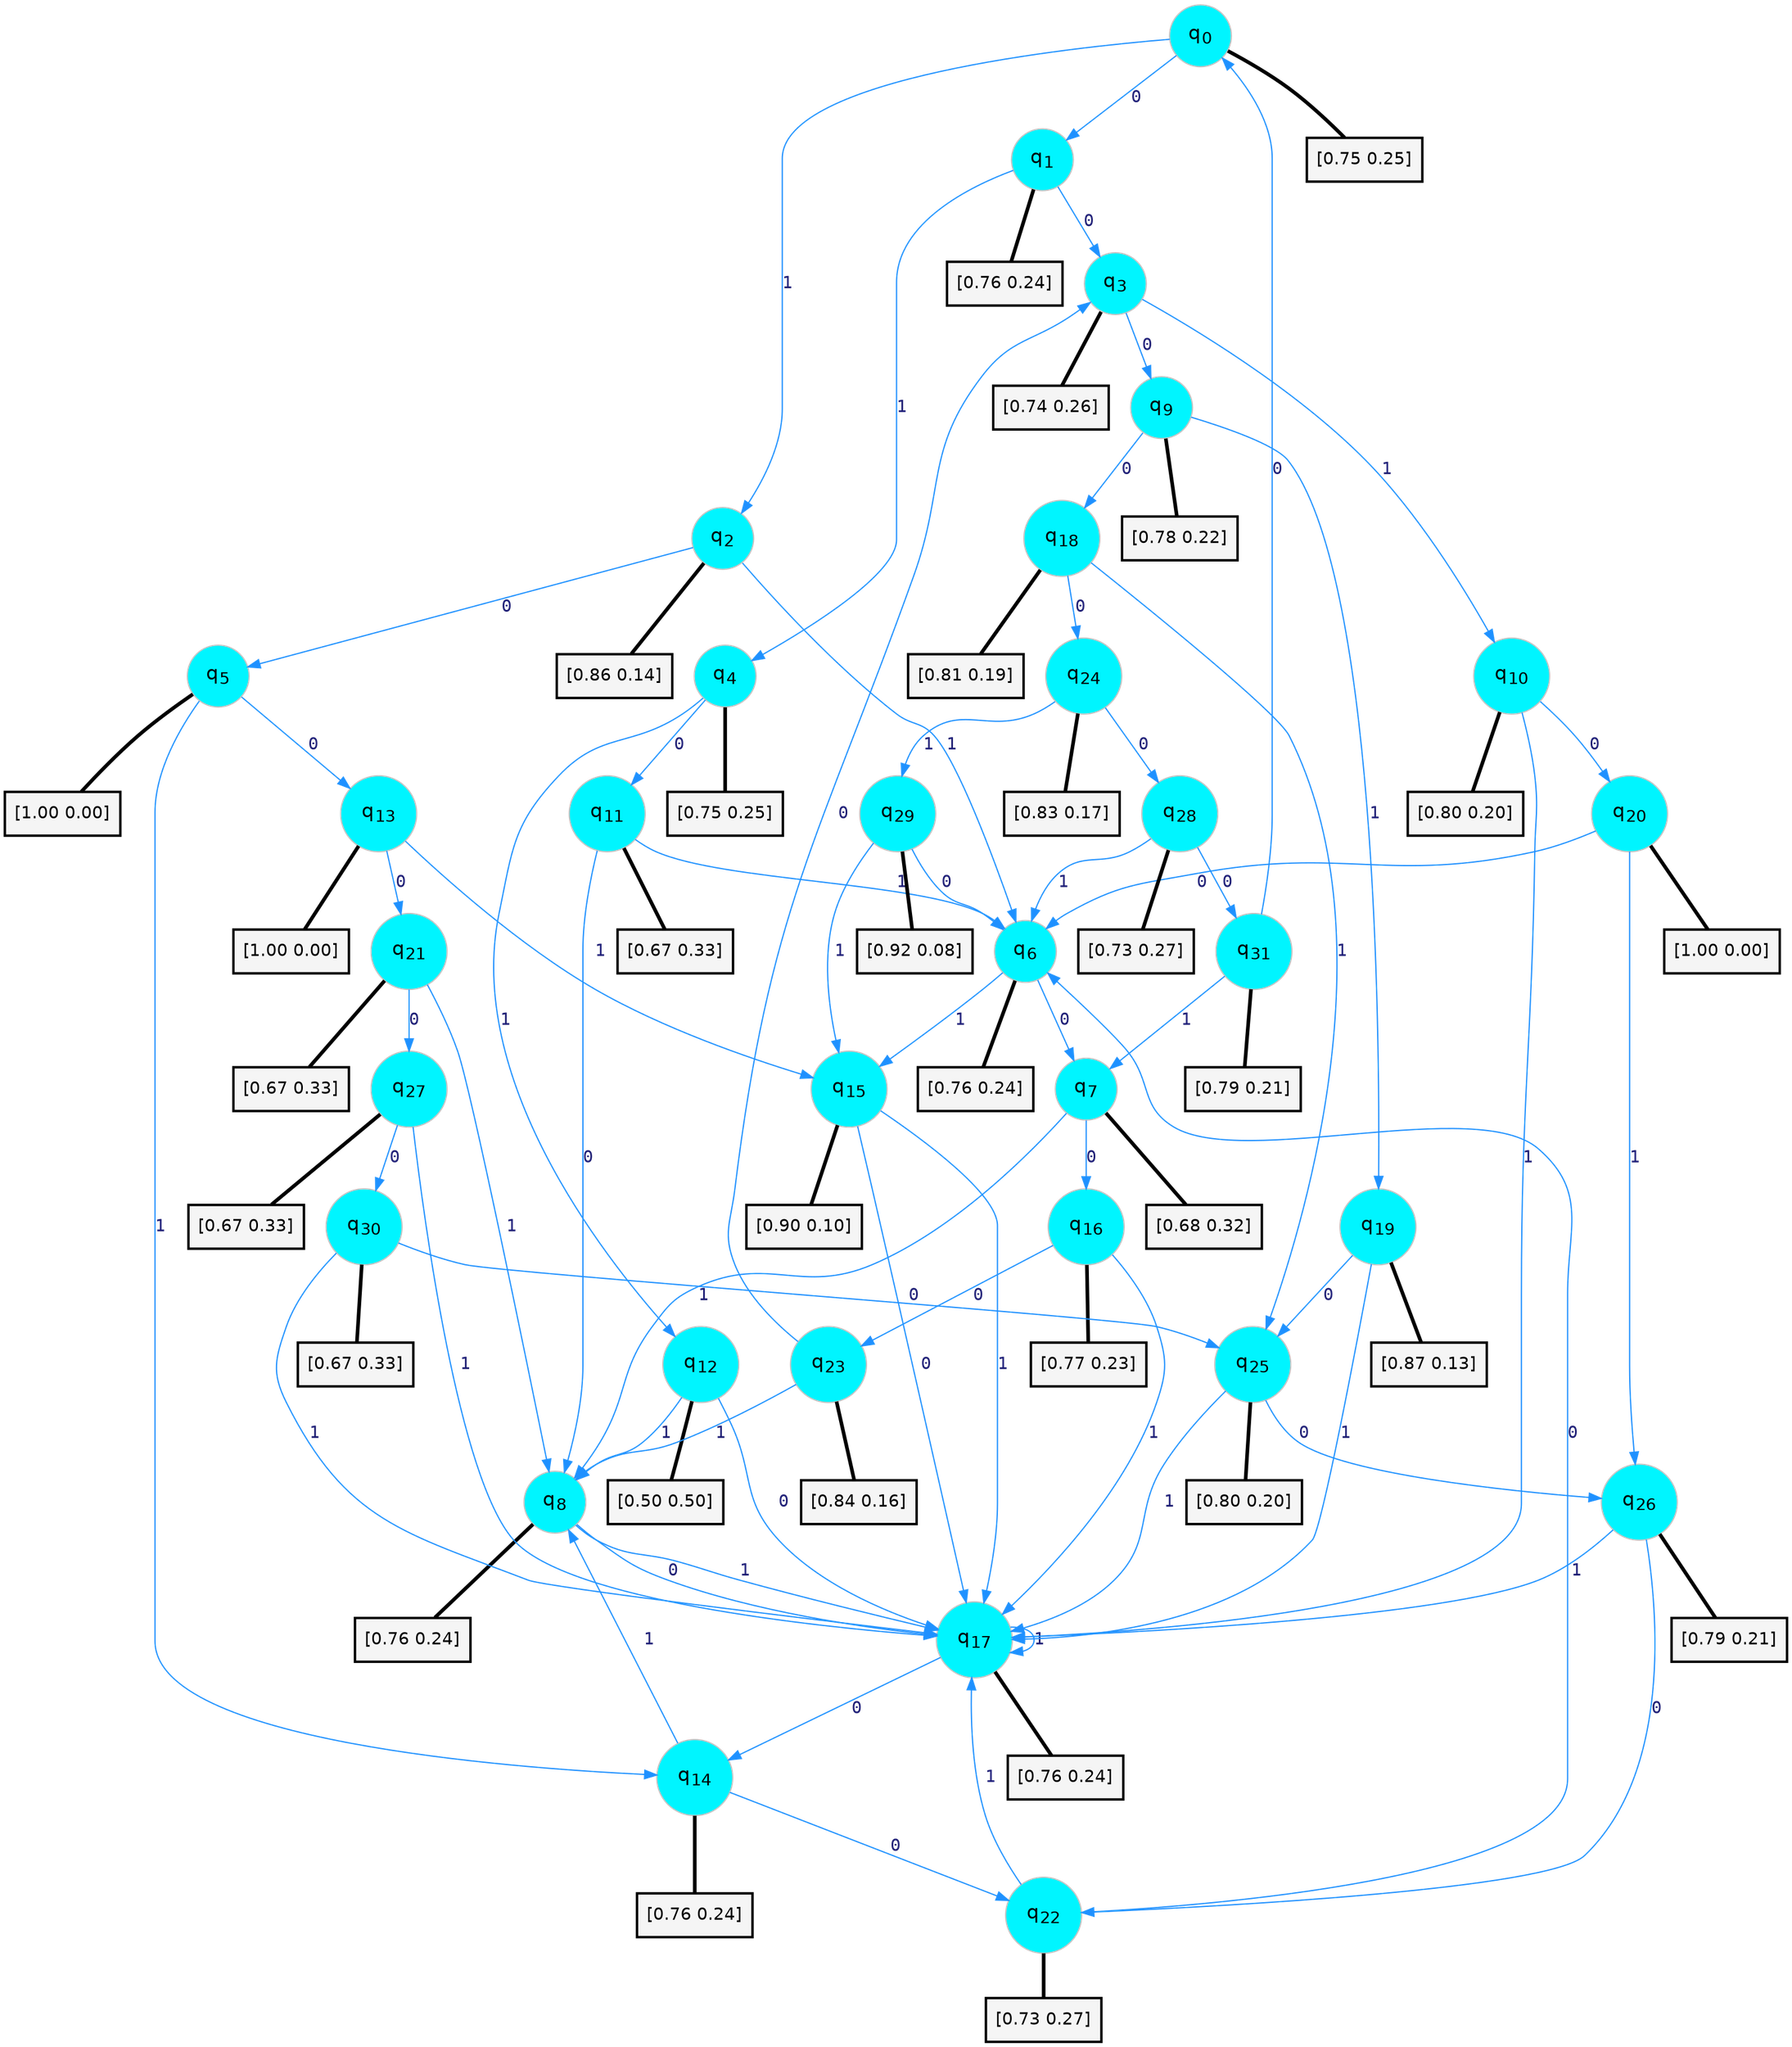 digraph G {
graph [
bgcolor=transparent, dpi=300, rankdir=TD, size="40,25"];
node [
color=gray, fillcolor=turquoise1, fontcolor=black, fontname=Helvetica, fontsize=16, fontweight=bold, shape=circle, style=filled];
edge [
arrowsize=1, color=dodgerblue1, fontcolor=midnightblue, fontname=courier, fontweight=bold, penwidth=1, style=solid, weight=20];
0[label=<q<SUB>0</SUB>>];
1[label=<q<SUB>1</SUB>>];
2[label=<q<SUB>2</SUB>>];
3[label=<q<SUB>3</SUB>>];
4[label=<q<SUB>4</SUB>>];
5[label=<q<SUB>5</SUB>>];
6[label=<q<SUB>6</SUB>>];
7[label=<q<SUB>7</SUB>>];
8[label=<q<SUB>8</SUB>>];
9[label=<q<SUB>9</SUB>>];
10[label=<q<SUB>10</SUB>>];
11[label=<q<SUB>11</SUB>>];
12[label=<q<SUB>12</SUB>>];
13[label=<q<SUB>13</SUB>>];
14[label=<q<SUB>14</SUB>>];
15[label=<q<SUB>15</SUB>>];
16[label=<q<SUB>16</SUB>>];
17[label=<q<SUB>17</SUB>>];
18[label=<q<SUB>18</SUB>>];
19[label=<q<SUB>19</SUB>>];
20[label=<q<SUB>20</SUB>>];
21[label=<q<SUB>21</SUB>>];
22[label=<q<SUB>22</SUB>>];
23[label=<q<SUB>23</SUB>>];
24[label=<q<SUB>24</SUB>>];
25[label=<q<SUB>25</SUB>>];
26[label=<q<SUB>26</SUB>>];
27[label=<q<SUB>27</SUB>>];
28[label=<q<SUB>28</SUB>>];
29[label=<q<SUB>29</SUB>>];
30[label=<q<SUB>30</SUB>>];
31[label=<q<SUB>31</SUB>>];
32[label="[0.75 0.25]", shape=box,fontcolor=black, fontname=Helvetica, fontsize=14, penwidth=2, fillcolor=whitesmoke,color=black];
33[label="[0.76 0.24]", shape=box,fontcolor=black, fontname=Helvetica, fontsize=14, penwidth=2, fillcolor=whitesmoke,color=black];
34[label="[0.86 0.14]", shape=box,fontcolor=black, fontname=Helvetica, fontsize=14, penwidth=2, fillcolor=whitesmoke,color=black];
35[label="[0.74 0.26]", shape=box,fontcolor=black, fontname=Helvetica, fontsize=14, penwidth=2, fillcolor=whitesmoke,color=black];
36[label="[0.75 0.25]", shape=box,fontcolor=black, fontname=Helvetica, fontsize=14, penwidth=2, fillcolor=whitesmoke,color=black];
37[label="[1.00 0.00]", shape=box,fontcolor=black, fontname=Helvetica, fontsize=14, penwidth=2, fillcolor=whitesmoke,color=black];
38[label="[0.76 0.24]", shape=box,fontcolor=black, fontname=Helvetica, fontsize=14, penwidth=2, fillcolor=whitesmoke,color=black];
39[label="[0.68 0.32]", shape=box,fontcolor=black, fontname=Helvetica, fontsize=14, penwidth=2, fillcolor=whitesmoke,color=black];
40[label="[0.76 0.24]", shape=box,fontcolor=black, fontname=Helvetica, fontsize=14, penwidth=2, fillcolor=whitesmoke,color=black];
41[label="[0.78 0.22]", shape=box,fontcolor=black, fontname=Helvetica, fontsize=14, penwidth=2, fillcolor=whitesmoke,color=black];
42[label="[0.80 0.20]", shape=box,fontcolor=black, fontname=Helvetica, fontsize=14, penwidth=2, fillcolor=whitesmoke,color=black];
43[label="[0.67 0.33]", shape=box,fontcolor=black, fontname=Helvetica, fontsize=14, penwidth=2, fillcolor=whitesmoke,color=black];
44[label="[0.50 0.50]", shape=box,fontcolor=black, fontname=Helvetica, fontsize=14, penwidth=2, fillcolor=whitesmoke,color=black];
45[label="[1.00 0.00]", shape=box,fontcolor=black, fontname=Helvetica, fontsize=14, penwidth=2, fillcolor=whitesmoke,color=black];
46[label="[0.76 0.24]", shape=box,fontcolor=black, fontname=Helvetica, fontsize=14, penwidth=2, fillcolor=whitesmoke,color=black];
47[label="[0.90 0.10]", shape=box,fontcolor=black, fontname=Helvetica, fontsize=14, penwidth=2, fillcolor=whitesmoke,color=black];
48[label="[0.77 0.23]", shape=box,fontcolor=black, fontname=Helvetica, fontsize=14, penwidth=2, fillcolor=whitesmoke,color=black];
49[label="[0.76 0.24]", shape=box,fontcolor=black, fontname=Helvetica, fontsize=14, penwidth=2, fillcolor=whitesmoke,color=black];
50[label="[0.81 0.19]", shape=box,fontcolor=black, fontname=Helvetica, fontsize=14, penwidth=2, fillcolor=whitesmoke,color=black];
51[label="[0.87 0.13]", shape=box,fontcolor=black, fontname=Helvetica, fontsize=14, penwidth=2, fillcolor=whitesmoke,color=black];
52[label="[1.00 0.00]", shape=box,fontcolor=black, fontname=Helvetica, fontsize=14, penwidth=2, fillcolor=whitesmoke,color=black];
53[label="[0.67 0.33]", shape=box,fontcolor=black, fontname=Helvetica, fontsize=14, penwidth=2, fillcolor=whitesmoke,color=black];
54[label="[0.73 0.27]", shape=box,fontcolor=black, fontname=Helvetica, fontsize=14, penwidth=2, fillcolor=whitesmoke,color=black];
55[label="[0.84 0.16]", shape=box,fontcolor=black, fontname=Helvetica, fontsize=14, penwidth=2, fillcolor=whitesmoke,color=black];
56[label="[0.83 0.17]", shape=box,fontcolor=black, fontname=Helvetica, fontsize=14, penwidth=2, fillcolor=whitesmoke,color=black];
57[label="[0.80 0.20]", shape=box,fontcolor=black, fontname=Helvetica, fontsize=14, penwidth=2, fillcolor=whitesmoke,color=black];
58[label="[0.79 0.21]", shape=box,fontcolor=black, fontname=Helvetica, fontsize=14, penwidth=2, fillcolor=whitesmoke,color=black];
59[label="[0.67 0.33]", shape=box,fontcolor=black, fontname=Helvetica, fontsize=14, penwidth=2, fillcolor=whitesmoke,color=black];
60[label="[0.73 0.27]", shape=box,fontcolor=black, fontname=Helvetica, fontsize=14, penwidth=2, fillcolor=whitesmoke,color=black];
61[label="[0.92 0.08]", shape=box,fontcolor=black, fontname=Helvetica, fontsize=14, penwidth=2, fillcolor=whitesmoke,color=black];
62[label="[0.67 0.33]", shape=box,fontcolor=black, fontname=Helvetica, fontsize=14, penwidth=2, fillcolor=whitesmoke,color=black];
63[label="[0.79 0.21]", shape=box,fontcolor=black, fontname=Helvetica, fontsize=14, penwidth=2, fillcolor=whitesmoke,color=black];
0->1 [label=0];
0->2 [label=1];
0->32 [arrowhead=none, penwidth=3,color=black];
1->3 [label=0];
1->4 [label=1];
1->33 [arrowhead=none, penwidth=3,color=black];
2->5 [label=0];
2->6 [label=1];
2->34 [arrowhead=none, penwidth=3,color=black];
3->9 [label=0];
3->10 [label=1];
3->35 [arrowhead=none, penwidth=3,color=black];
4->11 [label=0];
4->12 [label=1];
4->36 [arrowhead=none, penwidth=3,color=black];
5->13 [label=0];
5->14 [label=1];
5->37 [arrowhead=none, penwidth=3,color=black];
6->7 [label=0];
6->15 [label=1];
6->38 [arrowhead=none, penwidth=3,color=black];
7->16 [label=0];
7->8 [label=1];
7->39 [arrowhead=none, penwidth=3,color=black];
8->17 [label=0];
8->17 [label=1];
8->40 [arrowhead=none, penwidth=3,color=black];
9->18 [label=0];
9->19 [label=1];
9->41 [arrowhead=none, penwidth=3,color=black];
10->20 [label=0];
10->17 [label=1];
10->42 [arrowhead=none, penwidth=3,color=black];
11->8 [label=0];
11->6 [label=1];
11->43 [arrowhead=none, penwidth=3,color=black];
12->17 [label=0];
12->8 [label=1];
12->44 [arrowhead=none, penwidth=3,color=black];
13->21 [label=0];
13->15 [label=1];
13->45 [arrowhead=none, penwidth=3,color=black];
14->22 [label=0];
14->8 [label=1];
14->46 [arrowhead=none, penwidth=3,color=black];
15->17 [label=0];
15->17 [label=1];
15->47 [arrowhead=none, penwidth=3,color=black];
16->23 [label=0];
16->17 [label=1];
16->48 [arrowhead=none, penwidth=3,color=black];
17->14 [label=0];
17->17 [label=1];
17->49 [arrowhead=none, penwidth=3,color=black];
18->24 [label=0];
18->25 [label=1];
18->50 [arrowhead=none, penwidth=3,color=black];
19->25 [label=0];
19->17 [label=1];
19->51 [arrowhead=none, penwidth=3,color=black];
20->6 [label=0];
20->26 [label=1];
20->52 [arrowhead=none, penwidth=3,color=black];
21->27 [label=0];
21->8 [label=1];
21->53 [arrowhead=none, penwidth=3,color=black];
22->6 [label=0];
22->17 [label=1];
22->54 [arrowhead=none, penwidth=3,color=black];
23->3 [label=0];
23->8 [label=1];
23->55 [arrowhead=none, penwidth=3,color=black];
24->28 [label=0];
24->29 [label=1];
24->56 [arrowhead=none, penwidth=3,color=black];
25->26 [label=0];
25->17 [label=1];
25->57 [arrowhead=none, penwidth=3,color=black];
26->22 [label=0];
26->17 [label=1];
26->58 [arrowhead=none, penwidth=3,color=black];
27->30 [label=0];
27->17 [label=1];
27->59 [arrowhead=none, penwidth=3,color=black];
28->31 [label=0];
28->6 [label=1];
28->60 [arrowhead=none, penwidth=3,color=black];
29->6 [label=0];
29->15 [label=1];
29->61 [arrowhead=none, penwidth=3,color=black];
30->25 [label=0];
30->17 [label=1];
30->62 [arrowhead=none, penwidth=3,color=black];
31->0 [label=0];
31->7 [label=1];
31->63 [arrowhead=none, penwidth=3,color=black];
}
